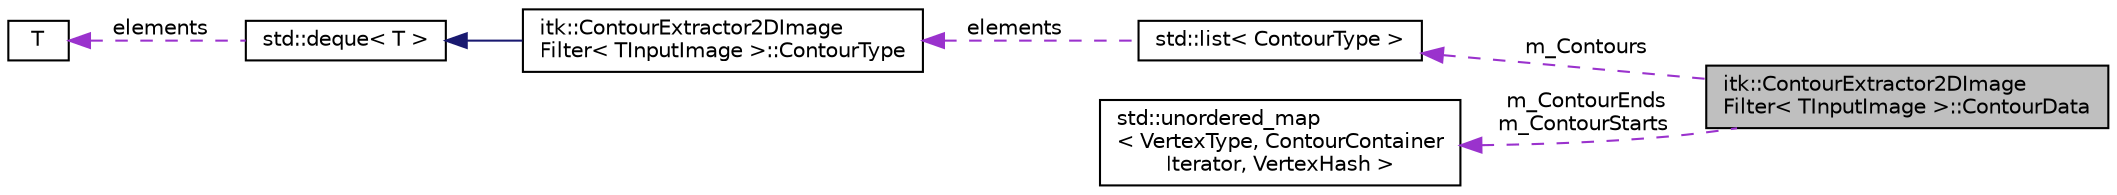 digraph "itk::ContourExtractor2DImageFilter&lt; TInputImage &gt;::ContourData"
{
 // LATEX_PDF_SIZE
  edge [fontname="Helvetica",fontsize="10",labelfontname="Helvetica",labelfontsize="10"];
  node [fontname="Helvetica",fontsize="10",shape=record];
  rankdir="LR";
  Node1 [label="itk::ContourExtractor2DImage\lFilter\< TInputImage \>::ContourData",height=0.2,width=0.4,color="black", fillcolor="grey75", style="filled", fontcolor="black",tooltip=" "];
  Node2 -> Node1 [dir="back",color="darkorchid3",fontsize="10",style="dashed",label=" m_Contours" ,fontname="Helvetica"];
  Node2 [label="std::list\< ContourType \>",height=0.2,width=0.4,color="black", fillcolor="white", style="filled",tooltip=" "];
  Node3 -> Node2 [dir="back",color="darkorchid3",fontsize="10",style="dashed",label=" elements" ,fontname="Helvetica"];
  Node3 [label="itk::ContourExtractor2DImage\lFilter\< TInputImage \>::ContourType",height=0.2,width=0.4,color="black", fillcolor="white", style="filled",URL="$classitk_1_1ContourExtractor2DImageFilter_1_1ContourType.html",tooltip=" "];
  Node4 -> Node3 [dir="back",color="midnightblue",fontsize="10",style="solid",fontname="Helvetica"];
  Node4 [label="std::deque\< T \>",height=0.2,width=0.4,color="black", fillcolor="white", style="filled",tooltip=" "];
  Node5 -> Node4 [dir="back",color="darkorchid3",fontsize="10",style="dashed",label=" elements" ,fontname="Helvetica"];
  Node5 [label="T",height=0.2,width=0.4,color="black", fillcolor="white", style="filled",tooltip=" "];
  Node6 -> Node1 [dir="back",color="darkorchid3",fontsize="10",style="dashed",label=" m_ContourEnds\nm_ContourStarts" ,fontname="Helvetica"];
  Node6 [label="std::unordered_map\l\< VertexType, ContourContainer\lIterator, VertexHash \>",height=0.2,width=0.4,color="black", fillcolor="white", style="filled",tooltip=" "];
}
